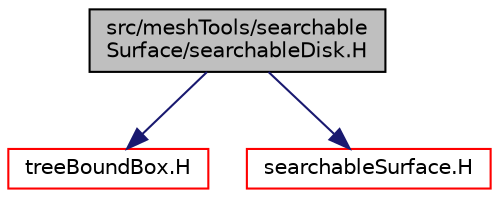 digraph "src/meshTools/searchableSurface/searchableDisk.H"
{
  bgcolor="transparent";
  edge [fontname="Helvetica",fontsize="10",labelfontname="Helvetica",labelfontsize="10"];
  node [fontname="Helvetica",fontsize="10",shape=record];
  Node0 [label="src/meshTools/searchable\lSurface/searchableDisk.H",height=0.2,width=0.4,color="black", fillcolor="grey75", style="filled", fontcolor="black"];
  Node0 -> Node1 [color="midnightblue",fontsize="10",style="solid",fontname="Helvetica"];
  Node1 [label="treeBoundBox.H",height=0.2,width=0.4,color="red",URL="$a12896.html"];
  Node0 -> Node164 [color="midnightblue",fontsize="10",style="solid",fontname="Helvetica"];
  Node164 [label="searchableSurface.H",height=0.2,width=0.4,color="red",URL="$a08513.html"];
}
